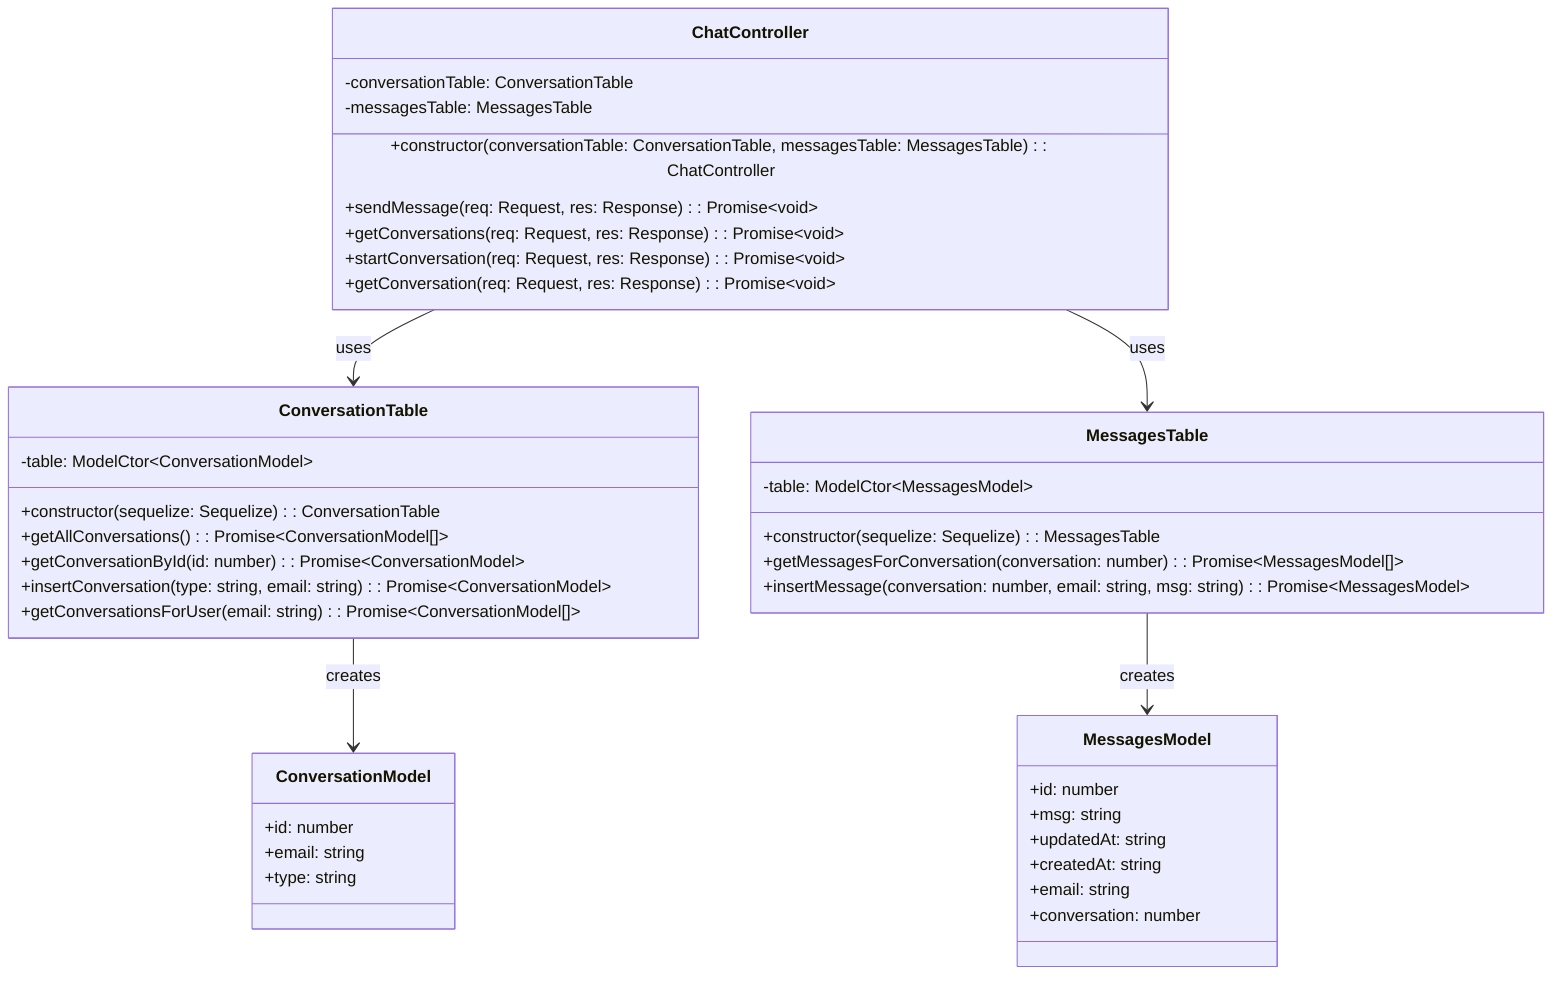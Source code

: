 classDiagram
    %% Chat System
    class ChatController {
        -conversationTable: ConversationTable
        -messagesTable: MessagesTable
        +constructor(conversationTable: ConversationTable, messagesTable: MessagesTable): ChatController
        +sendMessage(req: Request, res: Response): Promise~void~
        +getConversations(req: Request, res: Response): Promise~void~
        +startConversation(req: Request, res: Response): Promise~void~
        +getConversation(req: Request, res: Response): Promise~void~
    }

    class ConversationTable {
        -table: ModelCtor~ConversationModel~
        +constructor(sequelize: Sequelize): ConversationTable
        +getAllConversations(): Promise~ConversationModel[]~
        +getConversationById(id: number): Promise~ConversationModel~
        +insertConversation(type: string, email: string): Promise~ConversationModel~
        +getConversationsForUser(email: string): Promise~ConversationModel[]~
    }

    class MessagesTable {
        -table: ModelCtor~MessagesModel~
        +constructor(sequelize: Sequelize): MessagesTable
        +getMessagesForConversation(conversation: number): Promise~MessagesModel[]~
        +insertMessage(conversation: number, email: string, msg: string): Promise~MessagesModel~
    }

    class ConversationModel {
        +id: number
        +email: string
        +type: string
    }

    class MessagesModel {
        +id: number
        +msg: string
        +updatedAt: string
        +createdAt: string
        +email: string
        +conversation: number
    }

    %% Relationships
    ChatController --> ConversationTable : uses
    ChatController --> MessagesTable : uses
    ConversationTable --> ConversationModel : creates
    MessagesTable --> MessagesModel : creates